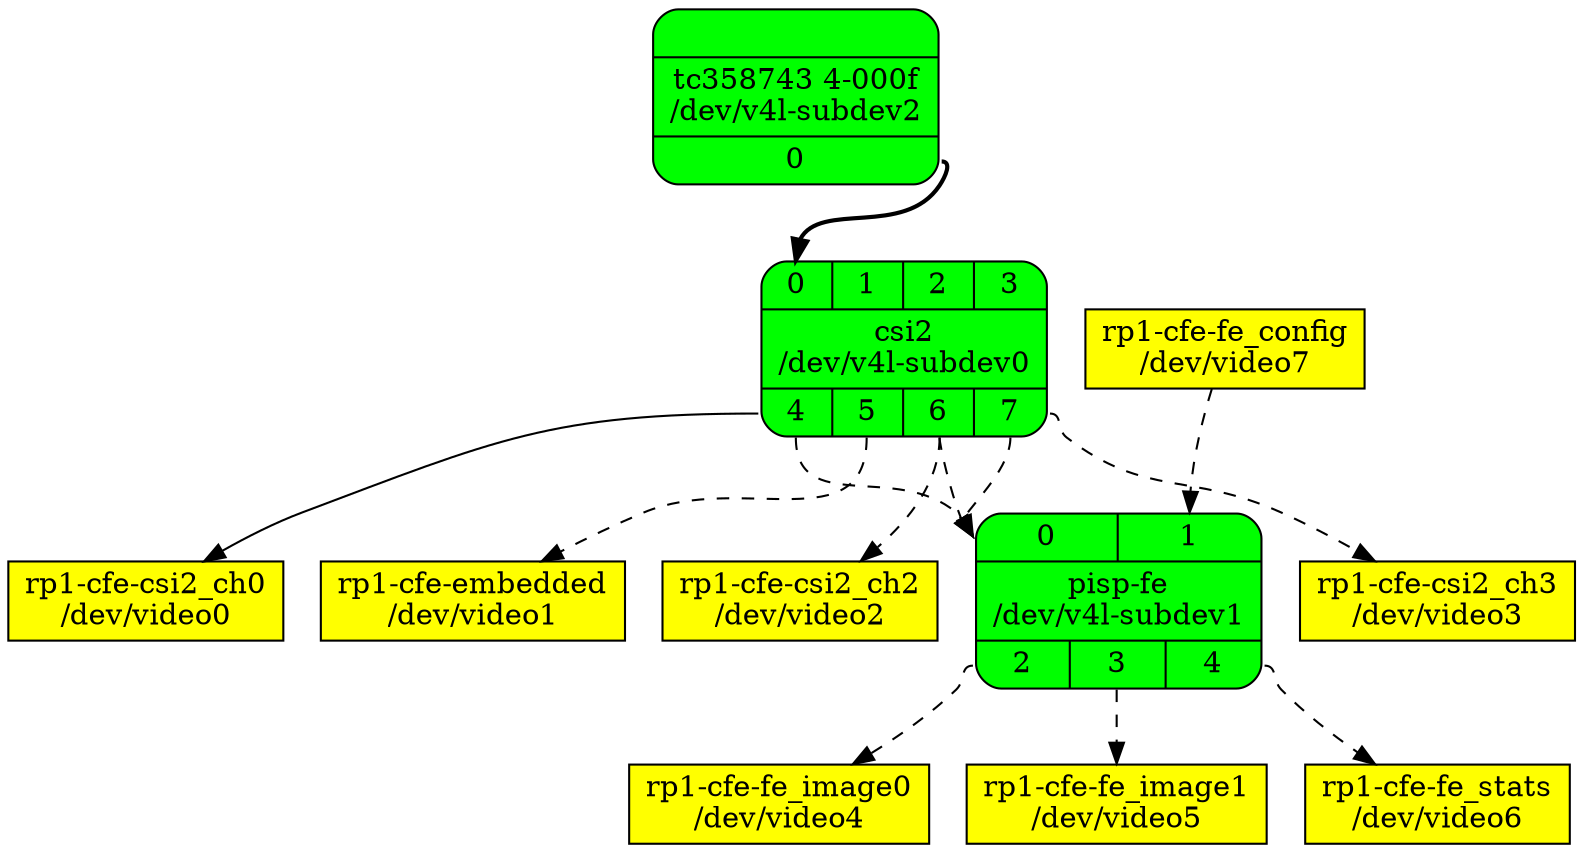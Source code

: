 digraph board {
	rankdir=TB
	n00000001 [label="{{<port0> 0 | <port1> 1 | <port2> 2 | <port3> 3} | csi2\n/dev/v4l-subdev0 | {<port4> 4 | <port5> 5 | <port6> 6 | <port7> 7}}", shape=Mrecord, style=filled, fillcolor=green]
	n00000001:port4 -> n00000012
	n00000001:port4 -> n0000000a:port0 [style=dashed]
	n00000001:port5 -> n00000016 [style=dashed]
	n00000001:port6 -> n0000001a [style=dashed]
	n00000001:port6 -> n0000000a:port0 [style=dashed]
	n00000001:port7 -> n0000001e [style=dashed]
	n00000001:port7 -> n0000000a:port0 [style=dashed]
	n0000000a [label="{{<port0> 0 | <port1> 1} | pisp-fe\n/dev/v4l-subdev1 | {<port2> 2 | <port3> 3 | <port4> 4}}", shape=Mrecord, style=filled, fillcolor=green]
	n0000000a:port2 -> n00000022 [style=dashed]
	n0000000a:port3 -> n00000026 [style=dashed]
	n0000000a:port4 -> n0000002a [style=dashed]
	n00000010 [label="{{} | tc358743 4-000f\n/dev/v4l-subdev2 | {<port0> 0}}", shape=Mrecord, style=filled, fillcolor=green]
	n00000010:port0 -> n00000001:port0 [style=bold]
	n00000012 [label="rp1-cfe-csi2_ch0\n/dev/video0", shape=box, style=filled, fillcolor=yellow]
	n00000016 [label="rp1-cfe-embedded\n/dev/video1", shape=box, style=filled, fillcolor=yellow]
	n0000001a [label="rp1-cfe-csi2_ch2\n/dev/video2", shape=box, style=filled, fillcolor=yellow]
	n0000001e [label="rp1-cfe-csi2_ch3\n/dev/video3", shape=box, style=filled, fillcolor=yellow]
	n00000022 [label="rp1-cfe-fe_image0\n/dev/video4", shape=box, style=filled, fillcolor=yellow]
	n00000026 [label="rp1-cfe-fe_image1\n/dev/video5", shape=box, style=filled, fillcolor=yellow]
	n0000002a [label="rp1-cfe-fe_stats\n/dev/video6", shape=box, style=filled, fillcolor=yellow]
	n0000002e [label="rp1-cfe-fe_config\n/dev/video7", shape=box, style=filled, fillcolor=yellow]
	n0000002e -> n0000000a:port1 [style=dashed]
}
